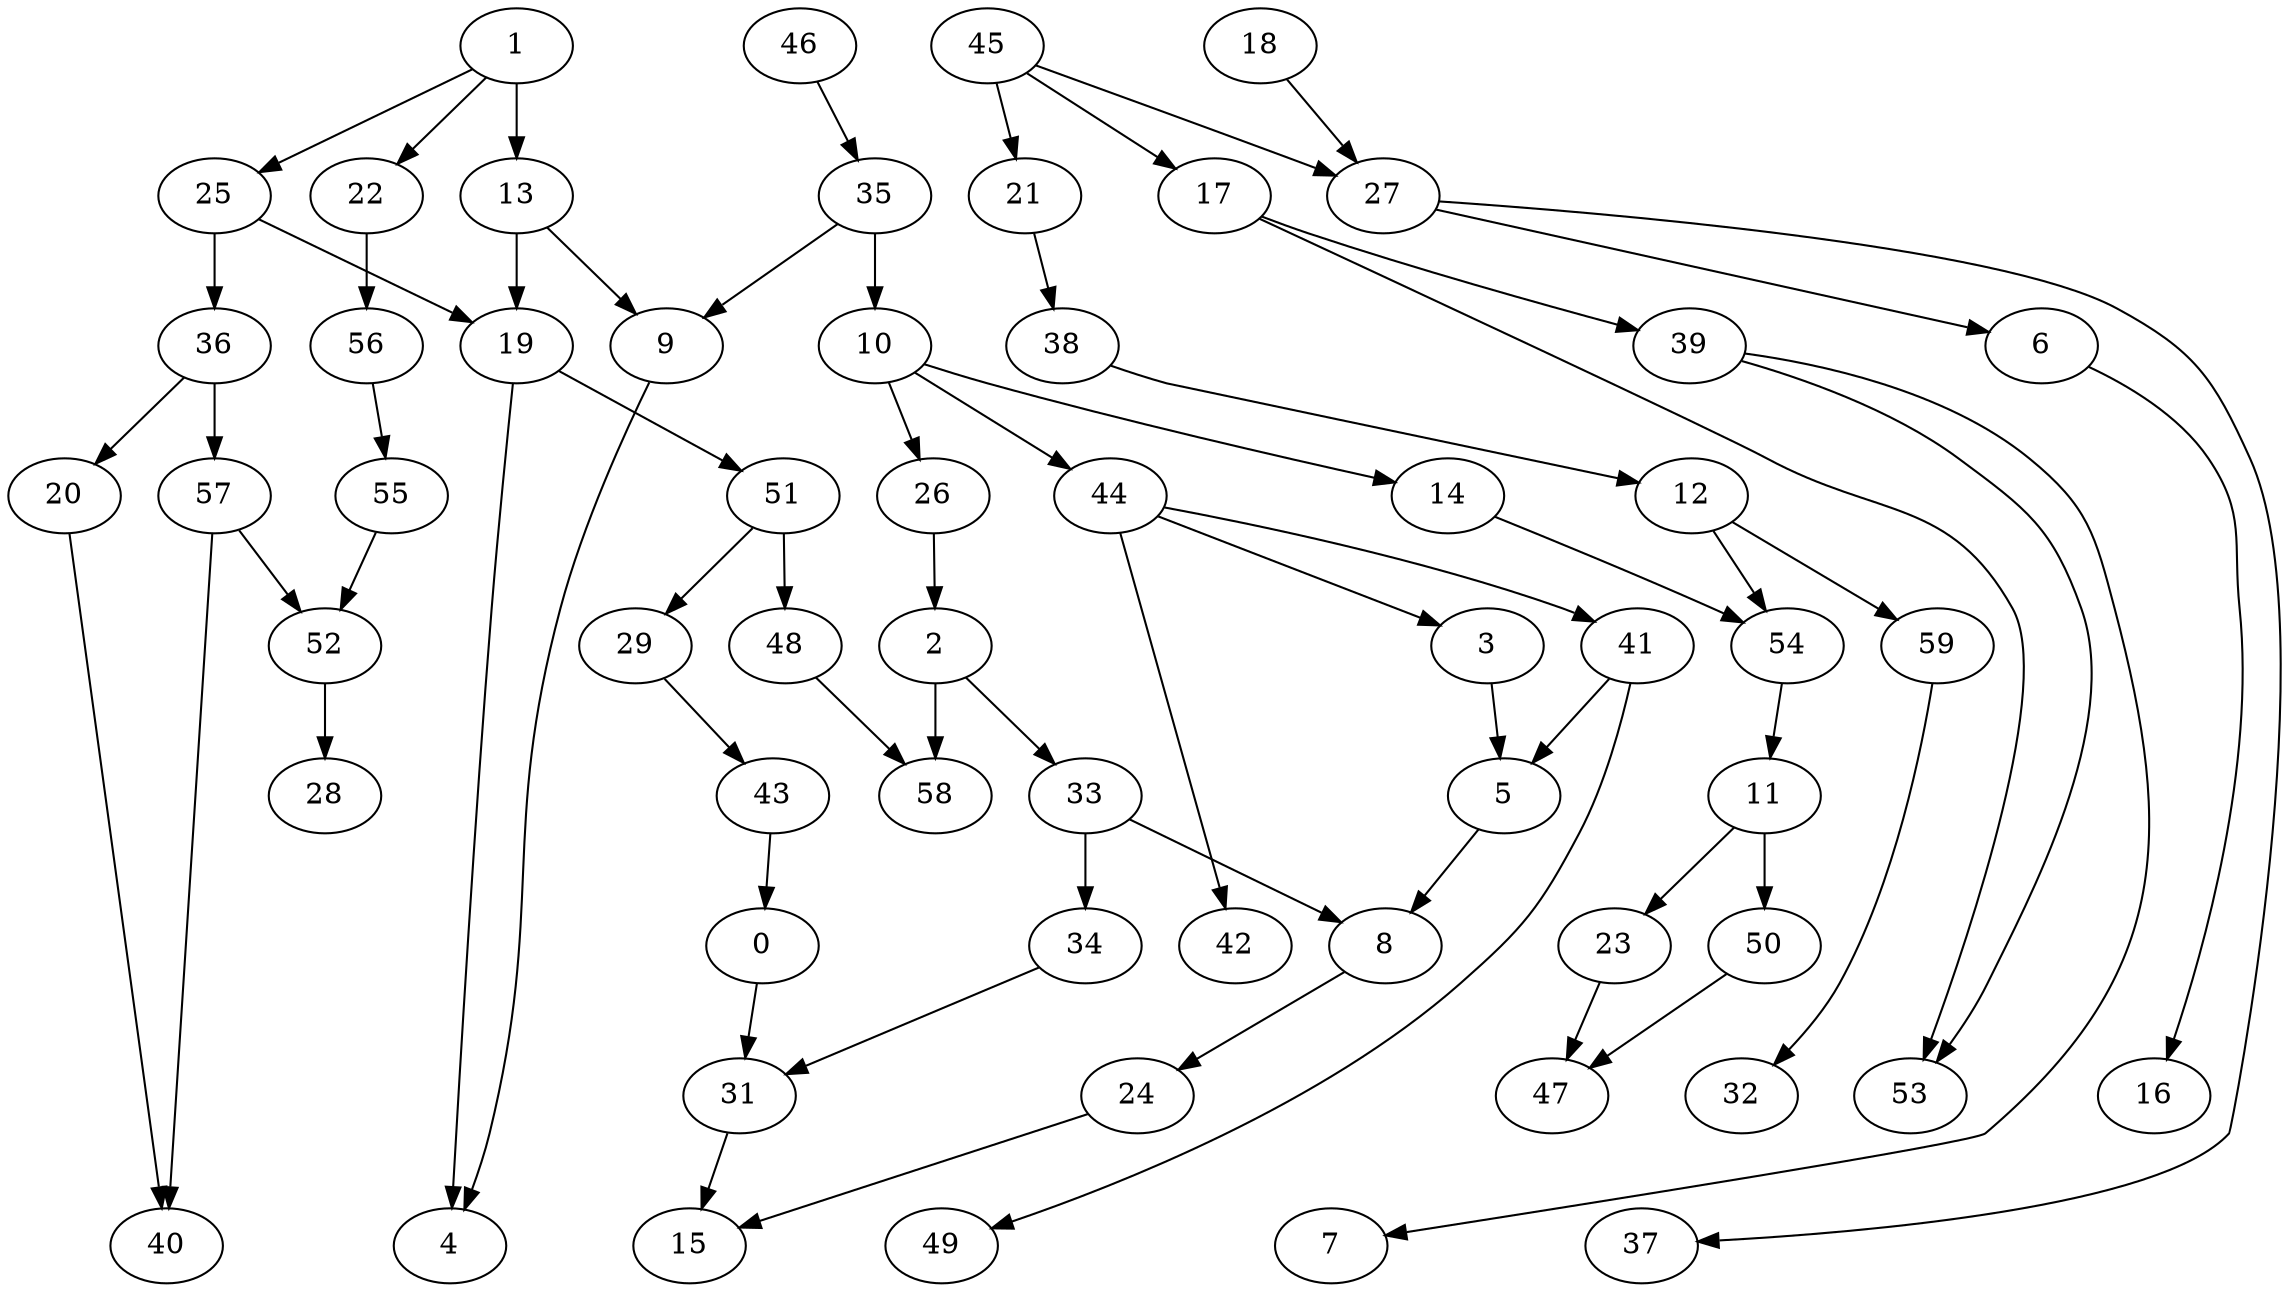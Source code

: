 digraph G {
    0;
    31;
    15;
    1;
    13;
    22;
    25;
    9;
    19;
    56;
    36;
    4;
    51;
    55;
    20;
    57;
    29;
    48;
    52;
    40;
    2;
    33;
    58;
    8;
    34;
    24;
    3;
    5;
    6;
    16;
    10;
    14;
    26;
    44;
    54;
    41;
    42;
    11;
    49;
    23;
    50;
    47;
    12;
    59;
    32;
    43;
    17;
    39;
    53;
    7;
    18;
    27;
    37;
    21;
    38;
    28;
    45;
    46;
    35;
    0 -> 31 [weight=0];
    31 -> 15 [weight=0];
    1 -> 13 [weight=2];
    1 -> 22 [weight=0];
    1 -> 25 [weight=0];
    13 -> 9 [weight=1];
    13 -> 19 [weight=1];
    22 -> 56 [weight=0];
    25 -> 19 [weight=0];
    25 -> 36 [weight=0];
    9 -> 4 [weight=0];
    19 -> 4 [weight=0];
    19 -> 51 [weight=0];
    56 -> 55 [weight=0];
    36 -> 20 [weight=0];
    36 -> 57 [weight=1];
    51 -> 29 [weight=0];
    51 -> 48 [weight=0];
    55 -> 52 [weight=0];
    20 -> 40 [weight=0];
    57 -> 40 [weight=0];
    57 -> 52 [weight=0];
    29 -> 43 [weight=0];
    48 -> 58 [weight=0];
    52 -> 28 [weight=1];
    2 -> 33 [weight=0];
    2 -> 58 [weight=2];
    33 -> 8 [weight=0];
    33 -> 34 [weight=1];
    8 -> 24 [weight=0];
    34 -> 31 [weight=0];
    24 -> 15 [weight=0];
    3 -> 5 [weight=0];
    5 -> 8 [weight=0];
    6 -> 16 [weight=0];
    10 -> 14 [weight=0];
    10 -> 26 [weight=0];
    10 -> 44 [weight=0];
    14 -> 54 [weight=0];
    26 -> 2 [weight=0];
    44 -> 3 [weight=0];
    44 -> 41 [weight=0];
    44 -> 42 [weight=0];
    54 -> 11 [weight=0];
    41 -> 5 [weight=0];
    41 -> 49 [weight=0];
    11 -> 23 [weight=0];
    11 -> 50 [weight=0];
    23 -> 47 [weight=0];
    50 -> 47 [weight=0];
    12 -> 54 [weight=0];
    12 -> 59 [weight=0];
    59 -> 32 [weight=0];
    43 -> 0 [weight=0];
    17 -> 39 [weight=0];
    17 -> 53 [weight=0];
    39 -> 7 [weight=0];
    39 -> 53 [weight=0];
    18 -> 27 [weight=0];
    27 -> 6 [weight=0];
    27 -> 37 [weight=0];
    21 -> 38 [weight=0];
    38 -> 12 [weight=0];
    45 -> 17 [weight=0];
    45 -> 27 [weight=0];
    45 -> 21 [weight=0];
    46 -> 35 [weight=0];
    35 -> 9 [weight=0];
    35 -> 10 [weight=2];
}
